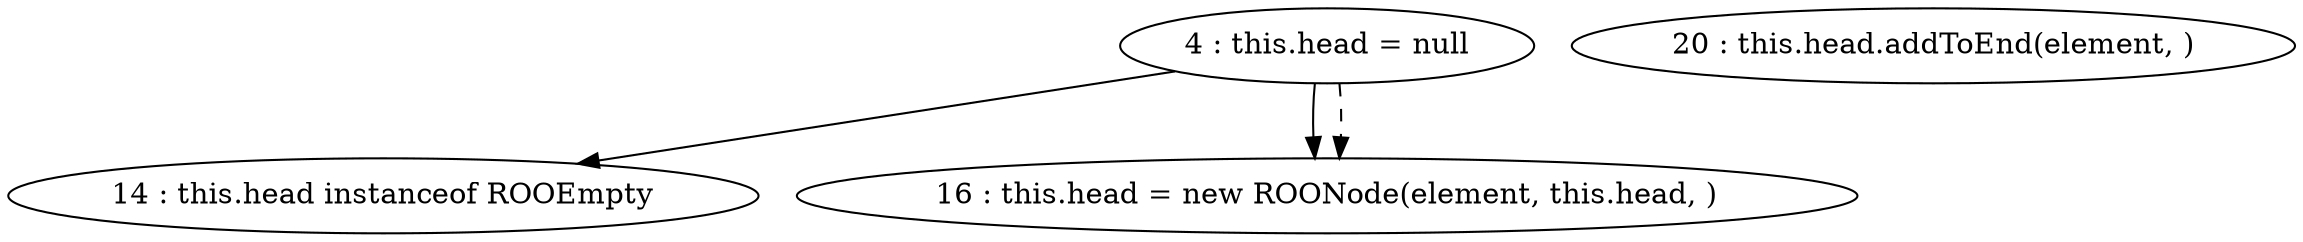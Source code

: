 digraph G {
"4 : this.head = null"
"4 : this.head = null" -> "14 : this.head instanceof ROOEmpty"
"4 : this.head = null" -> "16 : this.head = new ROONode(element, this.head, )"
"4 : this.head = null" -> "16 : this.head = new ROONode(element, this.head, )" [style=dashed]
"14 : this.head instanceof ROOEmpty"
"16 : this.head = new ROONode(element, this.head, )"
"20 : this.head.addToEnd(element, )"
}